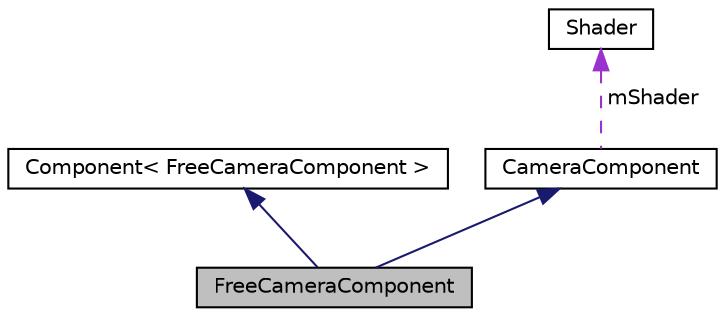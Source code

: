digraph "FreeCameraComponent"
{
  edge [fontname="Helvetica",fontsize="10",labelfontname="Helvetica",labelfontsize="10"];
  node [fontname="Helvetica",fontsize="10",shape=record];
  Node3 [label="FreeCameraComponent",height=0.2,width=0.4,color="black", fillcolor="grey75", style="filled", fontcolor="black"];
  Node4 -> Node3 [dir="back",color="midnightblue",fontsize="10",style="solid",fontname="Helvetica"];
  Node4 [label="Component\< FreeCameraComponent \>",height=0.2,width=0.4,color="black", fillcolor="white", style="filled",URL="$struct_component.html"];
  Node5 -> Node3 [dir="back",color="midnightblue",fontsize="10",style="solid",fontname="Helvetica"];
  Node5 [label="CameraComponent",height=0.2,width=0.4,color="black", fillcolor="white", style="filled",URL="$struct_camera_component.html"];
  Node6 -> Node5 [dir="back",color="darkorchid3",fontsize="10",style="dashed",label=" mShader" ,fontname="Helvetica"];
  Node6 [label="Shader",height=0.2,width=0.4,color="black", fillcolor="white", style="filled",URL="$class_shader.html"];
}
